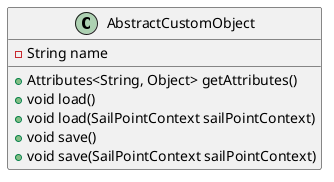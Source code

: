 @startuml

class AbstractCustomObject {
  -String name

  +Attributes<String, Object> getAttributes()
  +void load()
  +void load(SailPointContext sailPointContext)
  +void save()
  +void save(SailPointContext sailPointContext)
}

@enduml